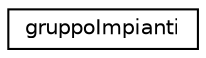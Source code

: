 digraph "Graphical Class Hierarchy"
{
  edge [fontname="Helvetica",fontsize="10",labelfontname="Helvetica",labelfontsize="10"];
  node [fontname="Helvetica",fontsize="10",shape=record];
  rankdir="LR";
  Node0 [label="gruppoImpianti",height=0.2,width=0.4,color="black", fillcolor="white", style="filled",URL="$classgruppoImpianti.html"];
}

